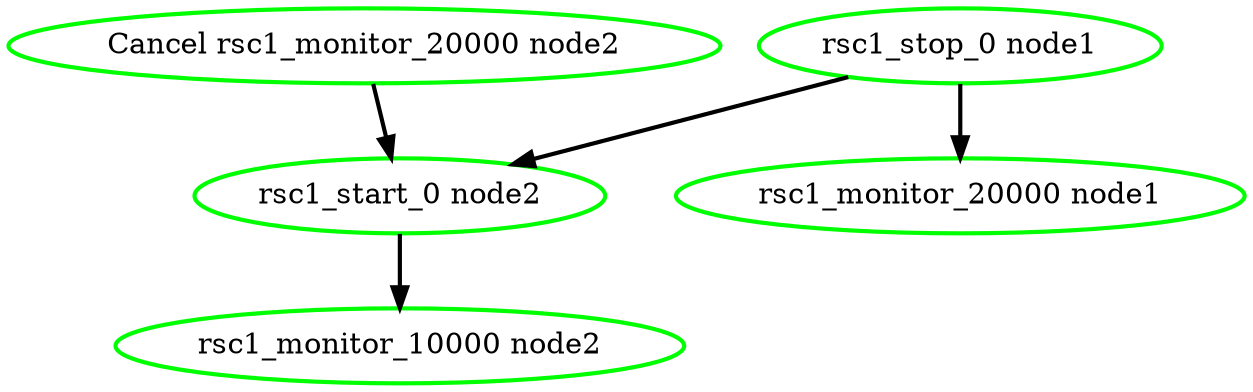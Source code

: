digraph "g" {
"Cancel rsc1_monitor_20000 node2" -> "rsc1_start_0 node2" [ style = bold]
"Cancel rsc1_monitor_20000 node2" [ style=bold color="green" fontcolor="black" ]
"rsc1_monitor_10000 node2" [ style=bold color="green" fontcolor="black" ]
"rsc1_monitor_20000 node1" [ style=bold color="green" fontcolor="black" ]
"rsc1_start_0 node2" -> "rsc1_monitor_10000 node2" [ style = bold]
"rsc1_start_0 node2" [ style=bold color="green" fontcolor="black" ]
"rsc1_stop_0 node1" -> "rsc1_monitor_20000 node1" [ style = bold]
"rsc1_stop_0 node1" -> "rsc1_start_0 node2" [ style = bold]
"rsc1_stop_0 node1" [ style=bold color="green" fontcolor="black" ]
}
